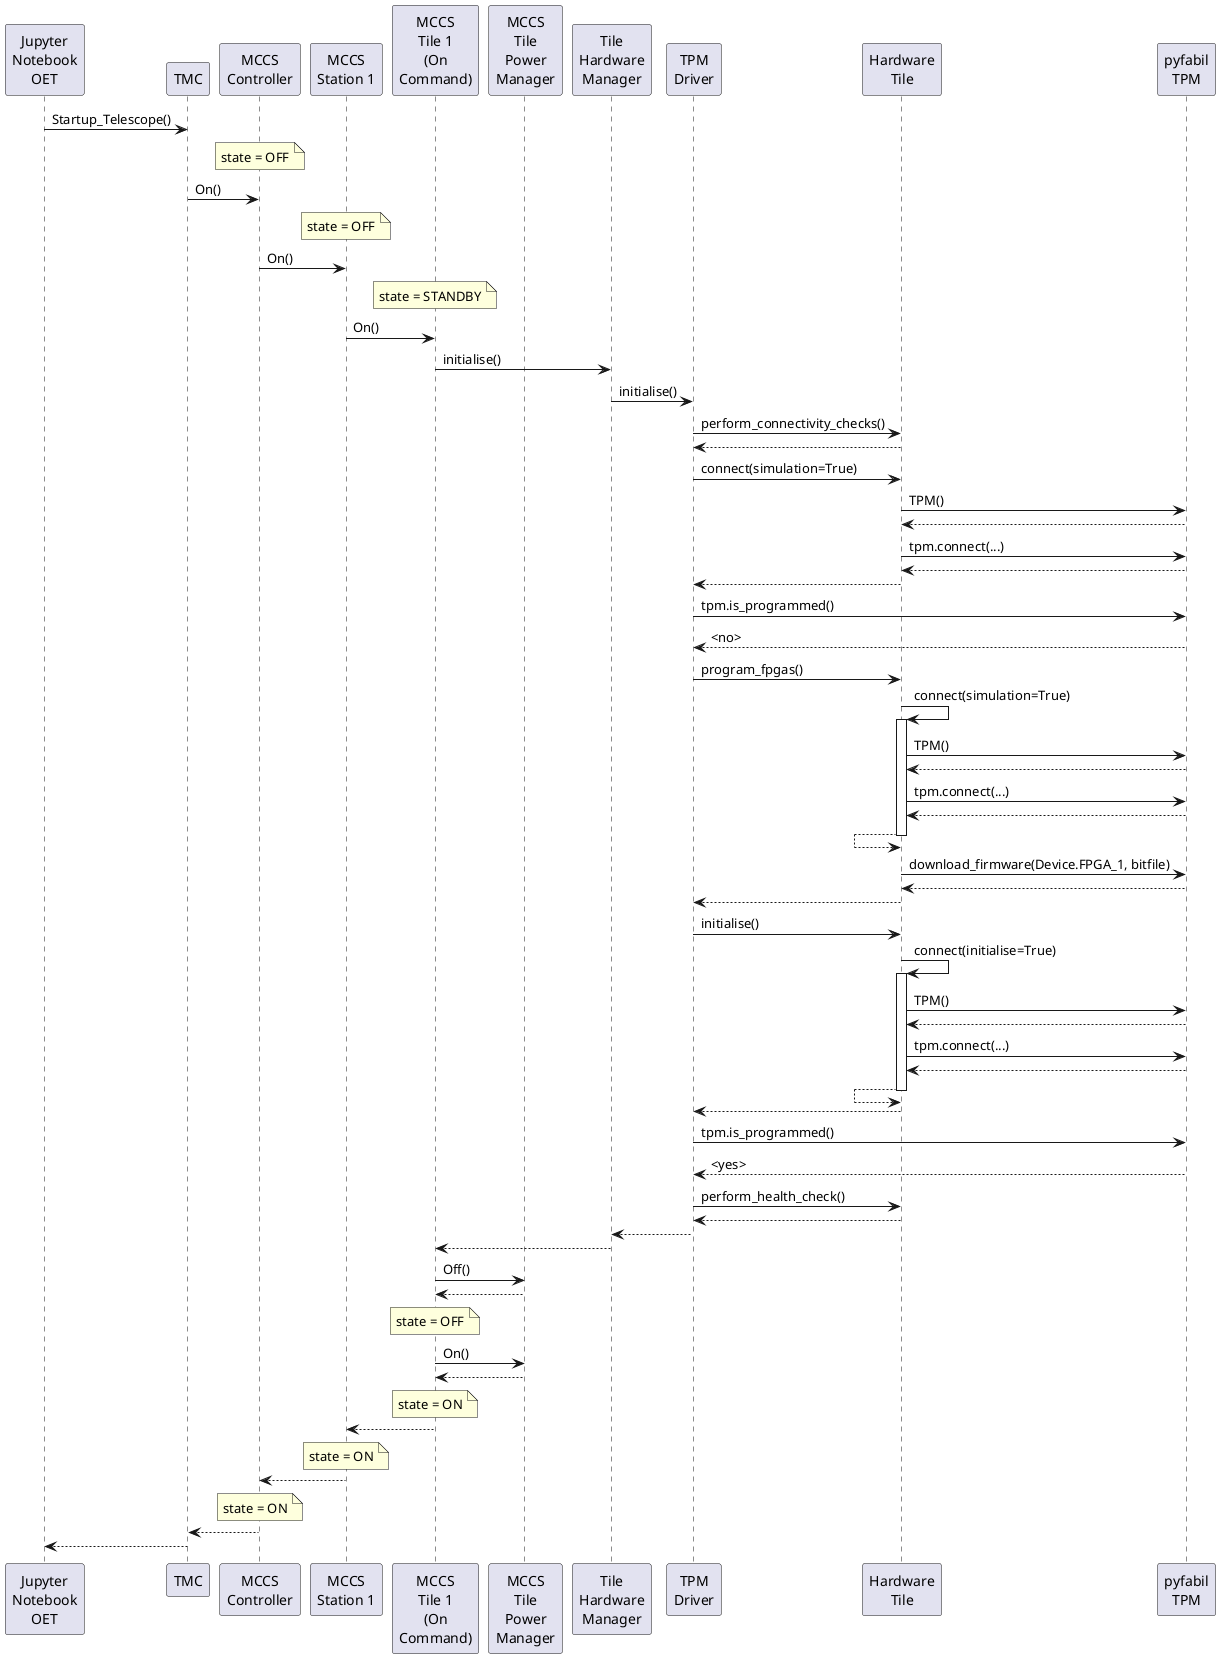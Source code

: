 @startuml

participant "Jupyter\nNotebook\nOET" as Jupyter
participant "TMC" as TMC
participant "MCCS\nController" as MCCS_Controller
participant "MCCS\nStation 1" as MCCS_Station_1
participant "MCCS\nTile 1\n(On\nCommand)" as MCCS_Tile_1
participant "MCCS\nTile\nPower\nManager" as MCCS_Tile_PM
participant "Tile\nHardware\nManager" as Tile_HW_Man
participant "TPM\nDriver" as TPM_Drv
participant "Hardware\nTile" as HW_Tile
participant "pyfabil\nTPM" as TPM

Jupyter -> TMC: Startup_Telescope()
note over MCCS_Controller: state = OFF
TMC -> MCCS_Controller: On()
note over MCCS_Station_1: state = OFF
MCCS_Controller -> MCCS_Station_1: On()
note over MCCS_Tile_1: state = STANDBY
MCCS_Station_1 -> MCCS_Tile_1: On()
MCCS_Tile_1 -> Tile_HW_Man: initialise()

Tile_HW_Man -> TPM_Drv: initialise()
TPM_Drv -> HW_Tile: perform_connectivity_checks()
TPM_Drv <-- HW_Tile:
TPM_Drv -> HW_Tile: connect(simulation=True)
HW_Tile -> TPM: TPM()
HW_Tile <-- TPM:
HW_Tile -> TPM: tpm.connect(...)
HW_Tile <-- TPM:
TPM_Drv <-- HW_Tile:
TPM_Drv -> TPM: tpm.is_programmed()
TPM_Drv <-- TPM: <no>

TPM_Drv -> HW_Tile: program_fpgas()
HW_Tile -> HW_Tile: connect(simulation=True)
activate HW_Tile
HW_Tile -> TPM: TPM()
HW_Tile <-- TPM:
HW_Tile -> TPM: tpm.connect(...)
HW_Tile <-- TPM:
HW_Tile <-- HW_Tile:
deactivate HW_Tile
HW_Tile -> TPM: download_firmware(Device.FPGA_1, bitfile)
HW_Tile <-- TPM:
TPM_Drv <-- HW_Tile:

TPM_Drv -> HW_Tile: initialise()

HW_Tile -> HW_Tile: connect(initialise=True)
activate HW_Tile
HW_Tile -> TPM: TPM()
HW_Tile <-- TPM:
HW_Tile -> TPM: tpm.connect(...)
HW_Tile <-- TPM:
HW_Tile <-- HW_Tile:
deactivate HW_Tile
TPM_Drv <-- HW_Tile:

TPM_Drv -> TPM: tpm.is_programmed()
TPM_Drv <-- TPM: <yes>

TPM_Drv -> HW_Tile: perform_health_check()
TPM_Drv <-- HW_Tile:

Tile_HW_Man <-- TPM_Drv:
MCCS_Tile_1 <-- Tile_HW_Man:

MCCS_Tile_1 -> MCCS_Tile_PM: Off()
MCCS_Tile_1 <-- MCCS_Tile_PM:

note over MCCS_Tile_1: state = OFF

MCCS_Tile_1 -> MCCS_Tile_PM: On()
MCCS_Tile_1 <-- MCCS_Tile_PM:

note over MCCS_Tile_1: state = ON
MCCS_Station_1 <-- MCCS_Tile_1:
note over MCCS_Station_1: state = ON

MCCS_Controller <-- MCCS_Station_1:
note over MCCS_Controller: state = ON

TMC <-- MCCS_Controller:
Jupyter <-- TMC:

@enduml
